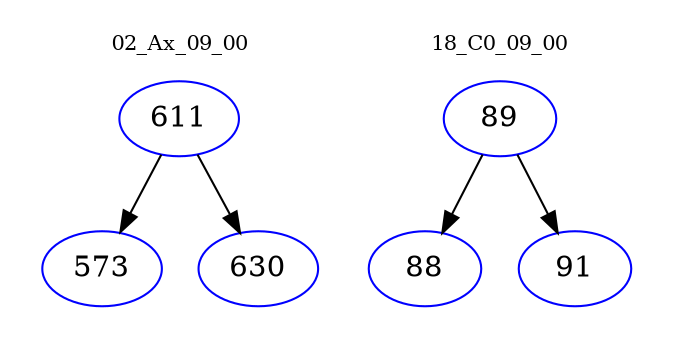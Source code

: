 digraph{
subgraph cluster_0 {
color = white
label = "02_Ax_09_00";
fontsize=10;
T0_611 [label="611", color="blue"]
T0_611 -> T0_573 [color="black"]
T0_573 [label="573", color="blue"]
T0_611 -> T0_630 [color="black"]
T0_630 [label="630", color="blue"]
}
subgraph cluster_1 {
color = white
label = "18_C0_09_00";
fontsize=10;
T1_89 [label="89", color="blue"]
T1_89 -> T1_88 [color="black"]
T1_88 [label="88", color="blue"]
T1_89 -> T1_91 [color="black"]
T1_91 [label="91", color="blue"]
}
}
